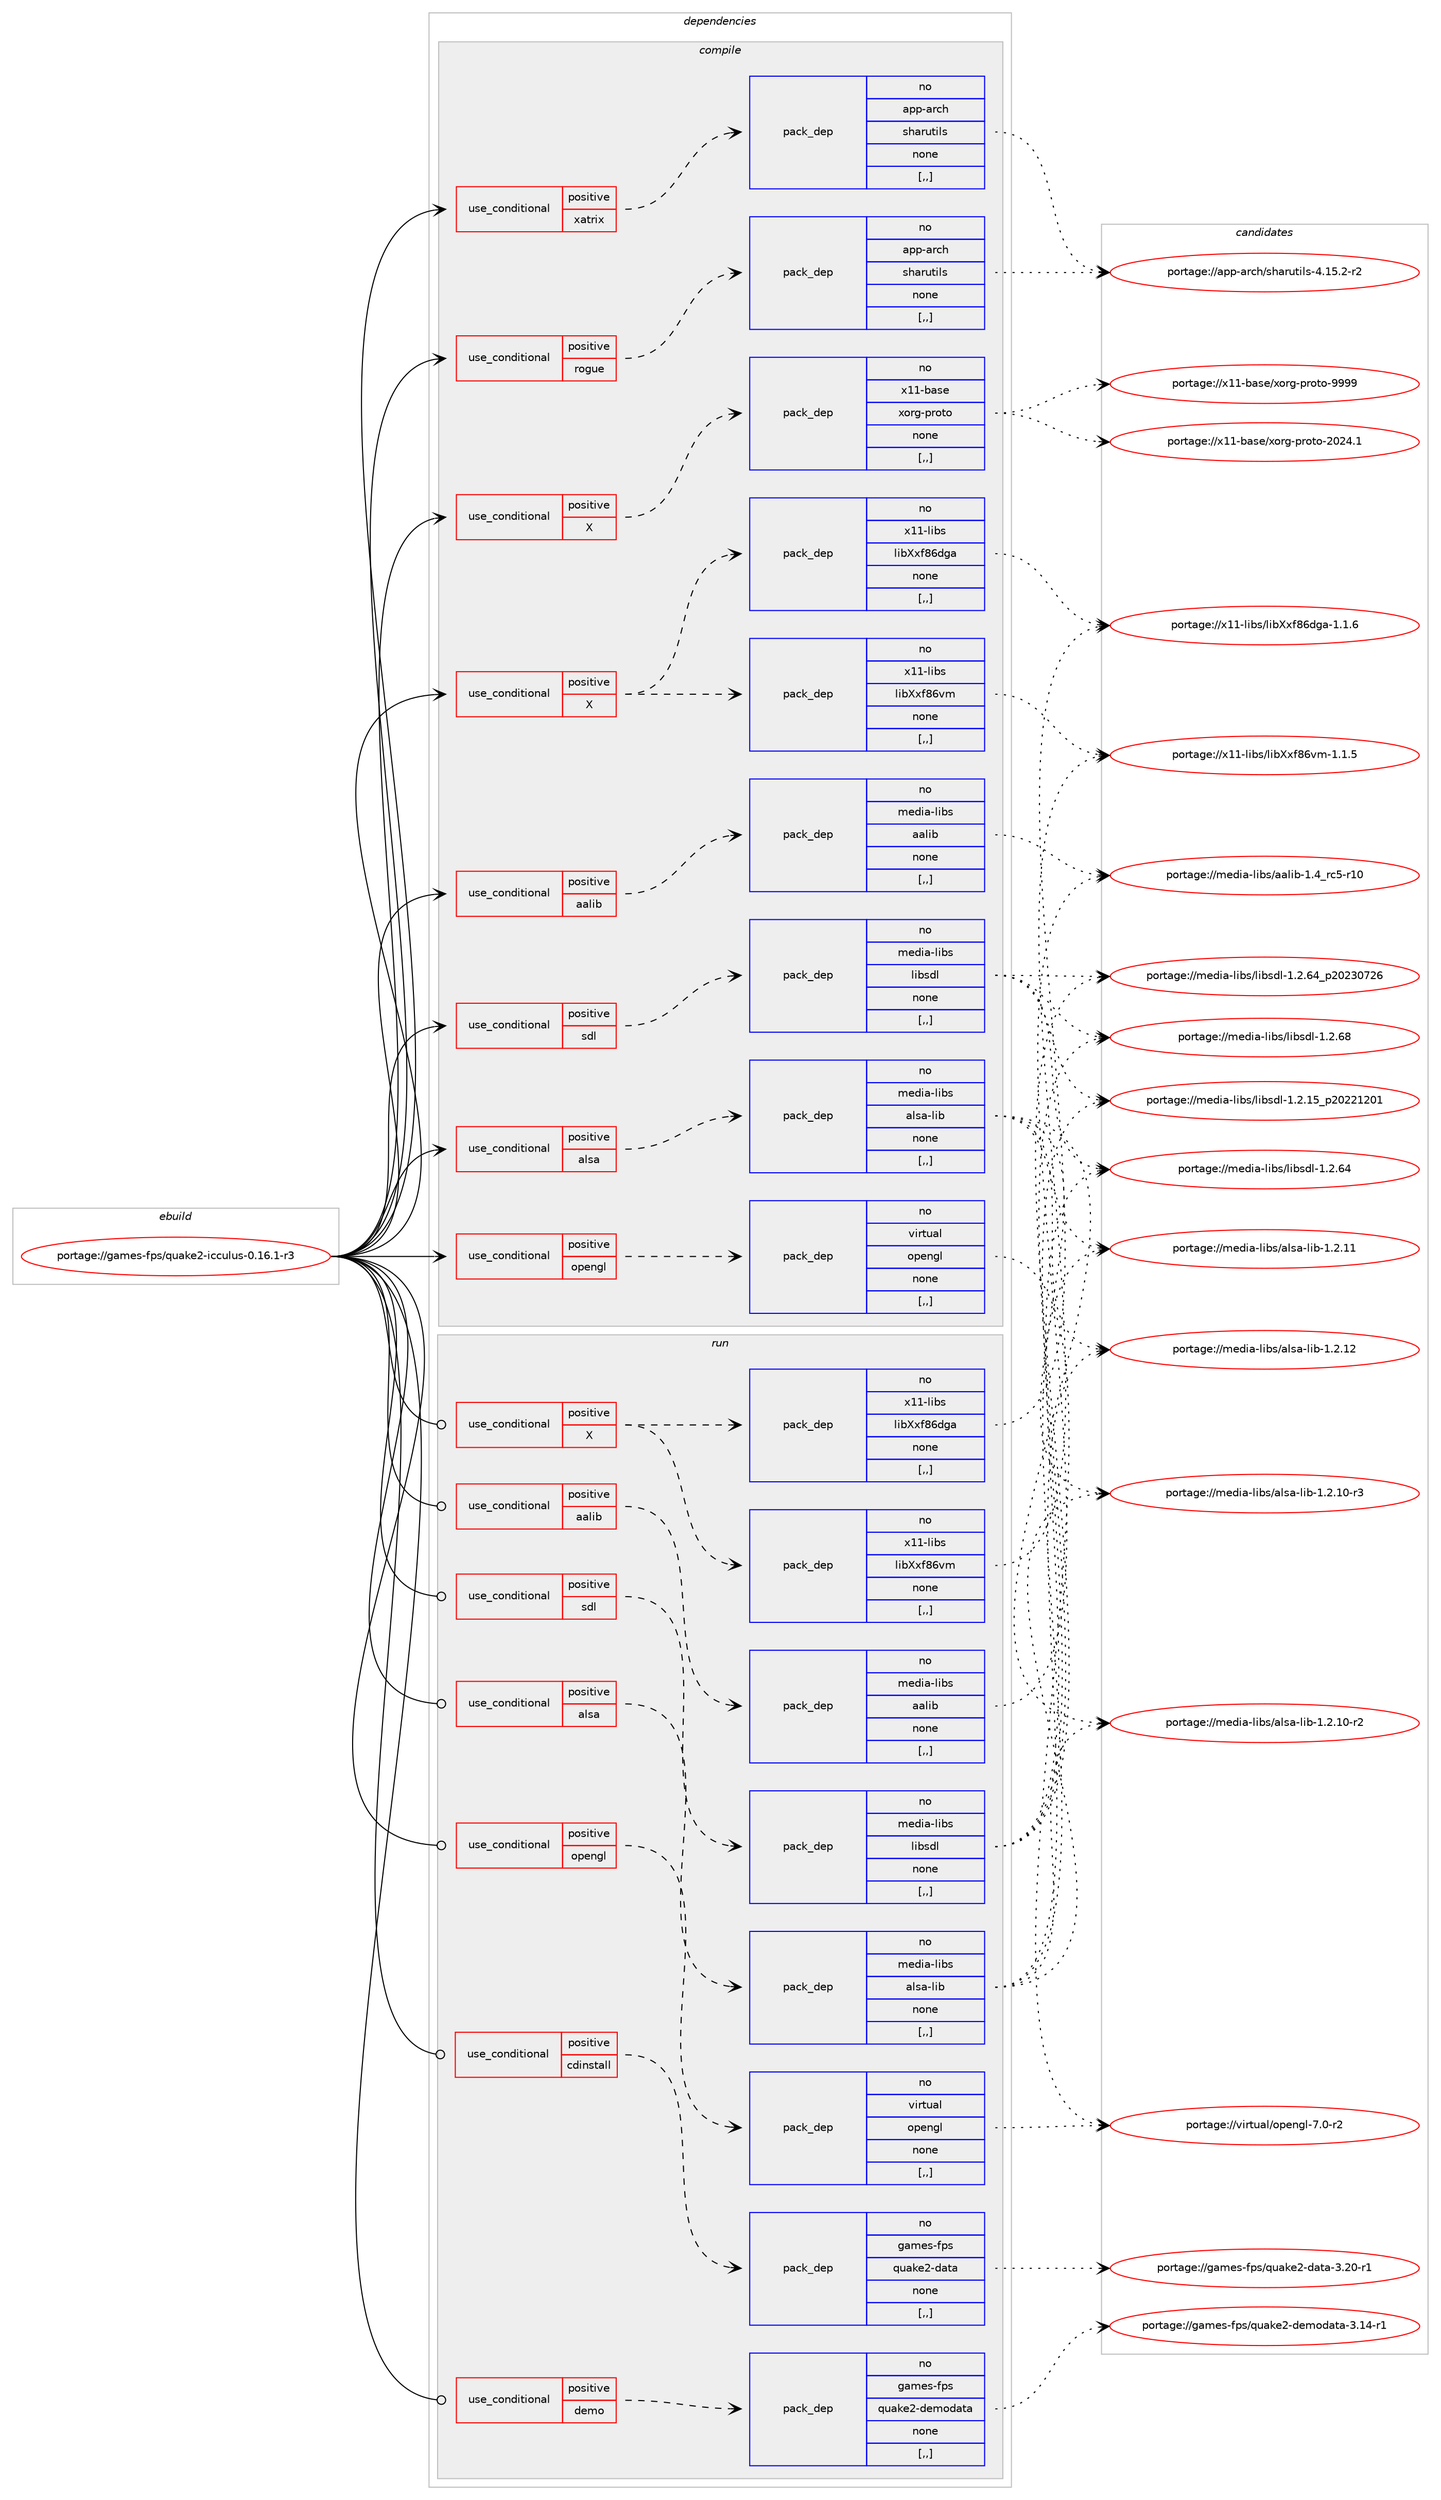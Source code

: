 digraph prolog {

# *************
# Graph options
# *************

newrank=true;
concentrate=true;
compound=true;
graph [rankdir=LR,fontname=Helvetica,fontsize=10,ranksep=1.5];#, ranksep=2.5, nodesep=0.2];
edge  [arrowhead=vee];
node  [fontname=Helvetica,fontsize=10];

# **********
# The ebuild
# **********

subgraph cluster_leftcol {
color=gray;
rank=same;
label=<<i>ebuild</i>>;
id [label="portage://games-fps/quake2-icculus-0.16.1-r3", color=red, width=4, href="../games-fps/quake2-icculus-0.16.1-r3.svg"];
}

# ****************
# The dependencies
# ****************

subgraph cluster_midcol {
color=gray;
label=<<i>dependencies</i>>;
subgraph cluster_compile {
fillcolor="#eeeeee";
style=filled;
label=<<i>compile</i>>;
subgraph cond62552 {
dependency225510 [label=<<TABLE BORDER="0" CELLBORDER="1" CELLSPACING="0" CELLPADDING="4"><TR><TD ROWSPAN="3" CELLPADDING="10">use_conditional</TD></TR><TR><TD>positive</TD></TR><TR><TD>X</TD></TR></TABLE>>, shape=none, color=red];
subgraph pack161475 {
dependency225511 [label=<<TABLE BORDER="0" CELLBORDER="1" CELLSPACING="0" CELLPADDING="4" WIDTH="220"><TR><TD ROWSPAN="6" CELLPADDING="30">pack_dep</TD></TR><TR><TD WIDTH="110">no</TD></TR><TR><TD>x11-base</TD></TR><TR><TD>xorg-proto</TD></TR><TR><TD>none</TD></TR><TR><TD>[,,]</TD></TR></TABLE>>, shape=none, color=blue];
}
dependency225510:e -> dependency225511:w [weight=20,style="dashed",arrowhead="vee"];
}
id:e -> dependency225510:w [weight=20,style="solid",arrowhead="vee"];
subgraph cond62553 {
dependency225512 [label=<<TABLE BORDER="0" CELLBORDER="1" CELLSPACING="0" CELLPADDING="4"><TR><TD ROWSPAN="3" CELLPADDING="10">use_conditional</TD></TR><TR><TD>positive</TD></TR><TR><TD>X</TD></TR></TABLE>>, shape=none, color=red];
subgraph pack161476 {
dependency225513 [label=<<TABLE BORDER="0" CELLBORDER="1" CELLSPACING="0" CELLPADDING="4" WIDTH="220"><TR><TD ROWSPAN="6" CELLPADDING="30">pack_dep</TD></TR><TR><TD WIDTH="110">no</TD></TR><TR><TD>x11-libs</TD></TR><TR><TD>libXxf86dga</TD></TR><TR><TD>none</TD></TR><TR><TD>[,,]</TD></TR></TABLE>>, shape=none, color=blue];
}
dependency225512:e -> dependency225513:w [weight=20,style="dashed",arrowhead="vee"];
subgraph pack161477 {
dependency225514 [label=<<TABLE BORDER="0" CELLBORDER="1" CELLSPACING="0" CELLPADDING="4" WIDTH="220"><TR><TD ROWSPAN="6" CELLPADDING="30">pack_dep</TD></TR><TR><TD WIDTH="110">no</TD></TR><TR><TD>x11-libs</TD></TR><TR><TD>libXxf86vm</TD></TR><TR><TD>none</TD></TR><TR><TD>[,,]</TD></TR></TABLE>>, shape=none, color=blue];
}
dependency225512:e -> dependency225514:w [weight=20,style="dashed",arrowhead="vee"];
}
id:e -> dependency225512:w [weight=20,style="solid",arrowhead="vee"];
subgraph cond62554 {
dependency225515 [label=<<TABLE BORDER="0" CELLBORDER="1" CELLSPACING="0" CELLPADDING="4"><TR><TD ROWSPAN="3" CELLPADDING="10">use_conditional</TD></TR><TR><TD>positive</TD></TR><TR><TD>aalib</TD></TR></TABLE>>, shape=none, color=red];
subgraph pack161478 {
dependency225516 [label=<<TABLE BORDER="0" CELLBORDER="1" CELLSPACING="0" CELLPADDING="4" WIDTH="220"><TR><TD ROWSPAN="6" CELLPADDING="30">pack_dep</TD></TR><TR><TD WIDTH="110">no</TD></TR><TR><TD>media-libs</TD></TR><TR><TD>aalib</TD></TR><TR><TD>none</TD></TR><TR><TD>[,,]</TD></TR></TABLE>>, shape=none, color=blue];
}
dependency225515:e -> dependency225516:w [weight=20,style="dashed",arrowhead="vee"];
}
id:e -> dependency225515:w [weight=20,style="solid",arrowhead="vee"];
subgraph cond62555 {
dependency225517 [label=<<TABLE BORDER="0" CELLBORDER="1" CELLSPACING="0" CELLPADDING="4"><TR><TD ROWSPAN="3" CELLPADDING="10">use_conditional</TD></TR><TR><TD>positive</TD></TR><TR><TD>alsa</TD></TR></TABLE>>, shape=none, color=red];
subgraph pack161479 {
dependency225518 [label=<<TABLE BORDER="0" CELLBORDER="1" CELLSPACING="0" CELLPADDING="4" WIDTH="220"><TR><TD ROWSPAN="6" CELLPADDING="30">pack_dep</TD></TR><TR><TD WIDTH="110">no</TD></TR><TR><TD>media-libs</TD></TR><TR><TD>alsa-lib</TD></TR><TR><TD>none</TD></TR><TR><TD>[,,]</TD></TR></TABLE>>, shape=none, color=blue];
}
dependency225517:e -> dependency225518:w [weight=20,style="dashed",arrowhead="vee"];
}
id:e -> dependency225517:w [weight=20,style="solid",arrowhead="vee"];
subgraph cond62556 {
dependency225519 [label=<<TABLE BORDER="0" CELLBORDER="1" CELLSPACING="0" CELLPADDING="4"><TR><TD ROWSPAN="3" CELLPADDING="10">use_conditional</TD></TR><TR><TD>positive</TD></TR><TR><TD>opengl</TD></TR></TABLE>>, shape=none, color=red];
subgraph pack161480 {
dependency225520 [label=<<TABLE BORDER="0" CELLBORDER="1" CELLSPACING="0" CELLPADDING="4" WIDTH="220"><TR><TD ROWSPAN="6" CELLPADDING="30">pack_dep</TD></TR><TR><TD WIDTH="110">no</TD></TR><TR><TD>virtual</TD></TR><TR><TD>opengl</TD></TR><TR><TD>none</TD></TR><TR><TD>[,,]</TD></TR></TABLE>>, shape=none, color=blue];
}
dependency225519:e -> dependency225520:w [weight=20,style="dashed",arrowhead="vee"];
}
id:e -> dependency225519:w [weight=20,style="solid",arrowhead="vee"];
subgraph cond62557 {
dependency225521 [label=<<TABLE BORDER="0" CELLBORDER="1" CELLSPACING="0" CELLPADDING="4"><TR><TD ROWSPAN="3" CELLPADDING="10">use_conditional</TD></TR><TR><TD>positive</TD></TR><TR><TD>rogue</TD></TR></TABLE>>, shape=none, color=red];
subgraph pack161481 {
dependency225522 [label=<<TABLE BORDER="0" CELLBORDER="1" CELLSPACING="0" CELLPADDING="4" WIDTH="220"><TR><TD ROWSPAN="6" CELLPADDING="30">pack_dep</TD></TR><TR><TD WIDTH="110">no</TD></TR><TR><TD>app-arch</TD></TR><TR><TD>sharutils</TD></TR><TR><TD>none</TD></TR><TR><TD>[,,]</TD></TR></TABLE>>, shape=none, color=blue];
}
dependency225521:e -> dependency225522:w [weight=20,style="dashed",arrowhead="vee"];
}
id:e -> dependency225521:w [weight=20,style="solid",arrowhead="vee"];
subgraph cond62558 {
dependency225523 [label=<<TABLE BORDER="0" CELLBORDER="1" CELLSPACING="0" CELLPADDING="4"><TR><TD ROWSPAN="3" CELLPADDING="10">use_conditional</TD></TR><TR><TD>positive</TD></TR><TR><TD>sdl</TD></TR></TABLE>>, shape=none, color=red];
subgraph pack161482 {
dependency225524 [label=<<TABLE BORDER="0" CELLBORDER="1" CELLSPACING="0" CELLPADDING="4" WIDTH="220"><TR><TD ROWSPAN="6" CELLPADDING="30">pack_dep</TD></TR><TR><TD WIDTH="110">no</TD></TR><TR><TD>media-libs</TD></TR><TR><TD>libsdl</TD></TR><TR><TD>none</TD></TR><TR><TD>[,,]</TD></TR></TABLE>>, shape=none, color=blue];
}
dependency225523:e -> dependency225524:w [weight=20,style="dashed",arrowhead="vee"];
}
id:e -> dependency225523:w [weight=20,style="solid",arrowhead="vee"];
subgraph cond62559 {
dependency225525 [label=<<TABLE BORDER="0" CELLBORDER="1" CELLSPACING="0" CELLPADDING="4"><TR><TD ROWSPAN="3" CELLPADDING="10">use_conditional</TD></TR><TR><TD>positive</TD></TR><TR><TD>xatrix</TD></TR></TABLE>>, shape=none, color=red];
subgraph pack161483 {
dependency225526 [label=<<TABLE BORDER="0" CELLBORDER="1" CELLSPACING="0" CELLPADDING="4" WIDTH="220"><TR><TD ROWSPAN="6" CELLPADDING="30">pack_dep</TD></TR><TR><TD WIDTH="110">no</TD></TR><TR><TD>app-arch</TD></TR><TR><TD>sharutils</TD></TR><TR><TD>none</TD></TR><TR><TD>[,,]</TD></TR></TABLE>>, shape=none, color=blue];
}
dependency225525:e -> dependency225526:w [weight=20,style="dashed",arrowhead="vee"];
}
id:e -> dependency225525:w [weight=20,style="solid",arrowhead="vee"];
}
subgraph cluster_compileandrun {
fillcolor="#eeeeee";
style=filled;
label=<<i>compile and run</i>>;
}
subgraph cluster_run {
fillcolor="#eeeeee";
style=filled;
label=<<i>run</i>>;
subgraph cond62560 {
dependency225527 [label=<<TABLE BORDER="0" CELLBORDER="1" CELLSPACING="0" CELLPADDING="4"><TR><TD ROWSPAN="3" CELLPADDING="10">use_conditional</TD></TR><TR><TD>positive</TD></TR><TR><TD>X</TD></TR></TABLE>>, shape=none, color=red];
subgraph pack161484 {
dependency225528 [label=<<TABLE BORDER="0" CELLBORDER="1" CELLSPACING="0" CELLPADDING="4" WIDTH="220"><TR><TD ROWSPAN="6" CELLPADDING="30">pack_dep</TD></TR><TR><TD WIDTH="110">no</TD></TR><TR><TD>x11-libs</TD></TR><TR><TD>libXxf86dga</TD></TR><TR><TD>none</TD></TR><TR><TD>[,,]</TD></TR></TABLE>>, shape=none, color=blue];
}
dependency225527:e -> dependency225528:w [weight=20,style="dashed",arrowhead="vee"];
subgraph pack161485 {
dependency225529 [label=<<TABLE BORDER="0" CELLBORDER="1" CELLSPACING="0" CELLPADDING="4" WIDTH="220"><TR><TD ROWSPAN="6" CELLPADDING="30">pack_dep</TD></TR><TR><TD WIDTH="110">no</TD></TR><TR><TD>x11-libs</TD></TR><TR><TD>libXxf86vm</TD></TR><TR><TD>none</TD></TR><TR><TD>[,,]</TD></TR></TABLE>>, shape=none, color=blue];
}
dependency225527:e -> dependency225529:w [weight=20,style="dashed",arrowhead="vee"];
}
id:e -> dependency225527:w [weight=20,style="solid",arrowhead="odot"];
subgraph cond62561 {
dependency225530 [label=<<TABLE BORDER="0" CELLBORDER="1" CELLSPACING="0" CELLPADDING="4"><TR><TD ROWSPAN="3" CELLPADDING="10">use_conditional</TD></TR><TR><TD>positive</TD></TR><TR><TD>aalib</TD></TR></TABLE>>, shape=none, color=red];
subgraph pack161486 {
dependency225531 [label=<<TABLE BORDER="0" CELLBORDER="1" CELLSPACING="0" CELLPADDING="4" WIDTH="220"><TR><TD ROWSPAN="6" CELLPADDING="30">pack_dep</TD></TR><TR><TD WIDTH="110">no</TD></TR><TR><TD>media-libs</TD></TR><TR><TD>aalib</TD></TR><TR><TD>none</TD></TR><TR><TD>[,,]</TD></TR></TABLE>>, shape=none, color=blue];
}
dependency225530:e -> dependency225531:w [weight=20,style="dashed",arrowhead="vee"];
}
id:e -> dependency225530:w [weight=20,style="solid",arrowhead="odot"];
subgraph cond62562 {
dependency225532 [label=<<TABLE BORDER="0" CELLBORDER="1" CELLSPACING="0" CELLPADDING="4"><TR><TD ROWSPAN="3" CELLPADDING="10">use_conditional</TD></TR><TR><TD>positive</TD></TR><TR><TD>alsa</TD></TR></TABLE>>, shape=none, color=red];
subgraph pack161487 {
dependency225533 [label=<<TABLE BORDER="0" CELLBORDER="1" CELLSPACING="0" CELLPADDING="4" WIDTH="220"><TR><TD ROWSPAN="6" CELLPADDING="30">pack_dep</TD></TR><TR><TD WIDTH="110">no</TD></TR><TR><TD>media-libs</TD></TR><TR><TD>alsa-lib</TD></TR><TR><TD>none</TD></TR><TR><TD>[,,]</TD></TR></TABLE>>, shape=none, color=blue];
}
dependency225532:e -> dependency225533:w [weight=20,style="dashed",arrowhead="vee"];
}
id:e -> dependency225532:w [weight=20,style="solid",arrowhead="odot"];
subgraph cond62563 {
dependency225534 [label=<<TABLE BORDER="0" CELLBORDER="1" CELLSPACING="0" CELLPADDING="4"><TR><TD ROWSPAN="3" CELLPADDING="10">use_conditional</TD></TR><TR><TD>positive</TD></TR><TR><TD>cdinstall</TD></TR></TABLE>>, shape=none, color=red];
subgraph pack161488 {
dependency225535 [label=<<TABLE BORDER="0" CELLBORDER="1" CELLSPACING="0" CELLPADDING="4" WIDTH="220"><TR><TD ROWSPAN="6" CELLPADDING="30">pack_dep</TD></TR><TR><TD WIDTH="110">no</TD></TR><TR><TD>games-fps</TD></TR><TR><TD>quake2-data</TD></TR><TR><TD>none</TD></TR><TR><TD>[,,]</TD></TR></TABLE>>, shape=none, color=blue];
}
dependency225534:e -> dependency225535:w [weight=20,style="dashed",arrowhead="vee"];
}
id:e -> dependency225534:w [weight=20,style="solid",arrowhead="odot"];
subgraph cond62564 {
dependency225536 [label=<<TABLE BORDER="0" CELLBORDER="1" CELLSPACING="0" CELLPADDING="4"><TR><TD ROWSPAN="3" CELLPADDING="10">use_conditional</TD></TR><TR><TD>positive</TD></TR><TR><TD>demo</TD></TR></TABLE>>, shape=none, color=red];
subgraph pack161489 {
dependency225537 [label=<<TABLE BORDER="0" CELLBORDER="1" CELLSPACING="0" CELLPADDING="4" WIDTH="220"><TR><TD ROWSPAN="6" CELLPADDING="30">pack_dep</TD></TR><TR><TD WIDTH="110">no</TD></TR><TR><TD>games-fps</TD></TR><TR><TD>quake2-demodata</TD></TR><TR><TD>none</TD></TR><TR><TD>[,,]</TD></TR></TABLE>>, shape=none, color=blue];
}
dependency225536:e -> dependency225537:w [weight=20,style="dashed",arrowhead="vee"];
}
id:e -> dependency225536:w [weight=20,style="solid",arrowhead="odot"];
subgraph cond62565 {
dependency225538 [label=<<TABLE BORDER="0" CELLBORDER="1" CELLSPACING="0" CELLPADDING="4"><TR><TD ROWSPAN="3" CELLPADDING="10">use_conditional</TD></TR><TR><TD>positive</TD></TR><TR><TD>opengl</TD></TR></TABLE>>, shape=none, color=red];
subgraph pack161490 {
dependency225539 [label=<<TABLE BORDER="0" CELLBORDER="1" CELLSPACING="0" CELLPADDING="4" WIDTH="220"><TR><TD ROWSPAN="6" CELLPADDING="30">pack_dep</TD></TR><TR><TD WIDTH="110">no</TD></TR><TR><TD>virtual</TD></TR><TR><TD>opengl</TD></TR><TR><TD>none</TD></TR><TR><TD>[,,]</TD></TR></TABLE>>, shape=none, color=blue];
}
dependency225538:e -> dependency225539:w [weight=20,style="dashed",arrowhead="vee"];
}
id:e -> dependency225538:w [weight=20,style="solid",arrowhead="odot"];
subgraph cond62566 {
dependency225540 [label=<<TABLE BORDER="0" CELLBORDER="1" CELLSPACING="0" CELLPADDING="4"><TR><TD ROWSPAN="3" CELLPADDING="10">use_conditional</TD></TR><TR><TD>positive</TD></TR><TR><TD>sdl</TD></TR></TABLE>>, shape=none, color=red];
subgraph pack161491 {
dependency225541 [label=<<TABLE BORDER="0" CELLBORDER="1" CELLSPACING="0" CELLPADDING="4" WIDTH="220"><TR><TD ROWSPAN="6" CELLPADDING="30">pack_dep</TD></TR><TR><TD WIDTH="110">no</TD></TR><TR><TD>media-libs</TD></TR><TR><TD>libsdl</TD></TR><TR><TD>none</TD></TR><TR><TD>[,,]</TD></TR></TABLE>>, shape=none, color=blue];
}
dependency225540:e -> dependency225541:w [weight=20,style="dashed",arrowhead="vee"];
}
id:e -> dependency225540:w [weight=20,style="solid",arrowhead="odot"];
}
}

# **************
# The candidates
# **************

subgraph cluster_choices {
rank=same;
color=gray;
label=<<i>candidates</i>>;

subgraph choice161475 {
color=black;
nodesep=1;
choice1204949459897115101471201111141034511211411111611145504850524649 [label="portage://x11-base/xorg-proto-2024.1", color=red, width=4,href="../x11-base/xorg-proto-2024.1.svg"];
choice120494945989711510147120111114103451121141111161114557575757 [label="portage://x11-base/xorg-proto-9999", color=red, width=4,href="../x11-base/xorg-proto-9999.svg"];
dependency225511:e -> choice1204949459897115101471201111141034511211411111611145504850524649:w [style=dotted,weight="100"];
dependency225511:e -> choice120494945989711510147120111114103451121141111161114557575757:w [style=dotted,weight="100"];
}
subgraph choice161476 {
color=black;
nodesep=1;
choice12049494510810598115471081059888120102565410010397454946494654 [label="portage://x11-libs/libXxf86dga-1.1.6", color=red, width=4,href="../x11-libs/libXxf86dga-1.1.6.svg"];
dependency225513:e -> choice12049494510810598115471081059888120102565410010397454946494654:w [style=dotted,weight="100"];
}
subgraph choice161477 {
color=black;
nodesep=1;
choice120494945108105981154710810598881201025654118109454946494653 [label="portage://x11-libs/libXxf86vm-1.1.5", color=red, width=4,href="../x11-libs/libXxf86vm-1.1.5.svg"];
dependency225514:e -> choice120494945108105981154710810598881201025654118109454946494653:w [style=dotted,weight="100"];
}
subgraph choice161478 {
color=black;
nodesep=1;
choice1091011001059745108105981154797971081059845494652951149953451144948 [label="portage://media-libs/aalib-1.4_rc5-r10", color=red, width=4,href="../media-libs/aalib-1.4_rc5-r10.svg"];
dependency225516:e -> choice1091011001059745108105981154797971081059845494652951149953451144948:w [style=dotted,weight="100"];
}
subgraph choice161479 {
color=black;
nodesep=1;
choice1091011001059745108105981154797108115974510810598454946504649484511450 [label="portage://media-libs/alsa-lib-1.2.10-r2", color=red, width=4,href="../media-libs/alsa-lib-1.2.10-r2.svg"];
choice1091011001059745108105981154797108115974510810598454946504649484511451 [label="portage://media-libs/alsa-lib-1.2.10-r3", color=red, width=4,href="../media-libs/alsa-lib-1.2.10-r3.svg"];
choice109101100105974510810598115479710811597451081059845494650464949 [label="portage://media-libs/alsa-lib-1.2.11", color=red, width=4,href="../media-libs/alsa-lib-1.2.11.svg"];
choice109101100105974510810598115479710811597451081059845494650464950 [label="portage://media-libs/alsa-lib-1.2.12", color=red, width=4,href="../media-libs/alsa-lib-1.2.12.svg"];
dependency225518:e -> choice1091011001059745108105981154797108115974510810598454946504649484511450:w [style=dotted,weight="100"];
dependency225518:e -> choice1091011001059745108105981154797108115974510810598454946504649484511451:w [style=dotted,weight="100"];
dependency225518:e -> choice109101100105974510810598115479710811597451081059845494650464949:w [style=dotted,weight="100"];
dependency225518:e -> choice109101100105974510810598115479710811597451081059845494650464950:w [style=dotted,weight="100"];
}
subgraph choice161480 {
color=black;
nodesep=1;
choice1181051141161179710847111112101110103108455546484511450 [label="portage://virtual/opengl-7.0-r2", color=red, width=4,href="../virtual/opengl-7.0-r2.svg"];
dependency225520:e -> choice1181051141161179710847111112101110103108455546484511450:w [style=dotted,weight="100"];
}
subgraph choice161481 {
color=black;
nodesep=1;
choice971121124597114991044711510497114117116105108115455246495346504511450 [label="portage://app-arch/sharutils-4.15.2-r2", color=red, width=4,href="../app-arch/sharutils-4.15.2-r2.svg"];
dependency225522:e -> choice971121124597114991044711510497114117116105108115455246495346504511450:w [style=dotted,weight="100"];
}
subgraph choice161482 {
color=black;
nodesep=1;
choice109101100105974510810598115471081059811510010845494650464953951125048505049504849 [label="portage://media-libs/libsdl-1.2.15_p20221201", color=red, width=4,href="../media-libs/libsdl-1.2.15_p20221201.svg"];
choice109101100105974510810598115471081059811510010845494650465452 [label="portage://media-libs/libsdl-1.2.64", color=red, width=4,href="../media-libs/libsdl-1.2.64.svg"];
choice109101100105974510810598115471081059811510010845494650465452951125048505148555054 [label="portage://media-libs/libsdl-1.2.64_p20230726", color=red, width=4,href="../media-libs/libsdl-1.2.64_p20230726.svg"];
choice109101100105974510810598115471081059811510010845494650465456 [label="portage://media-libs/libsdl-1.2.68", color=red, width=4,href="../media-libs/libsdl-1.2.68.svg"];
dependency225524:e -> choice109101100105974510810598115471081059811510010845494650464953951125048505049504849:w [style=dotted,weight="100"];
dependency225524:e -> choice109101100105974510810598115471081059811510010845494650465452:w [style=dotted,weight="100"];
dependency225524:e -> choice109101100105974510810598115471081059811510010845494650465452951125048505148555054:w [style=dotted,weight="100"];
dependency225524:e -> choice109101100105974510810598115471081059811510010845494650465456:w [style=dotted,weight="100"];
}
subgraph choice161483 {
color=black;
nodesep=1;
choice971121124597114991044711510497114117116105108115455246495346504511450 [label="portage://app-arch/sharutils-4.15.2-r2", color=red, width=4,href="../app-arch/sharutils-4.15.2-r2.svg"];
dependency225526:e -> choice971121124597114991044711510497114117116105108115455246495346504511450:w [style=dotted,weight="100"];
}
subgraph choice161484 {
color=black;
nodesep=1;
choice12049494510810598115471081059888120102565410010397454946494654 [label="portage://x11-libs/libXxf86dga-1.1.6", color=red, width=4,href="../x11-libs/libXxf86dga-1.1.6.svg"];
dependency225528:e -> choice12049494510810598115471081059888120102565410010397454946494654:w [style=dotted,weight="100"];
}
subgraph choice161485 {
color=black;
nodesep=1;
choice120494945108105981154710810598881201025654118109454946494653 [label="portage://x11-libs/libXxf86vm-1.1.5", color=red, width=4,href="../x11-libs/libXxf86vm-1.1.5.svg"];
dependency225529:e -> choice120494945108105981154710810598881201025654118109454946494653:w [style=dotted,weight="100"];
}
subgraph choice161486 {
color=black;
nodesep=1;
choice1091011001059745108105981154797971081059845494652951149953451144948 [label="portage://media-libs/aalib-1.4_rc5-r10", color=red, width=4,href="../media-libs/aalib-1.4_rc5-r10.svg"];
dependency225531:e -> choice1091011001059745108105981154797971081059845494652951149953451144948:w [style=dotted,weight="100"];
}
subgraph choice161487 {
color=black;
nodesep=1;
choice1091011001059745108105981154797108115974510810598454946504649484511450 [label="portage://media-libs/alsa-lib-1.2.10-r2", color=red, width=4,href="../media-libs/alsa-lib-1.2.10-r2.svg"];
choice1091011001059745108105981154797108115974510810598454946504649484511451 [label="portage://media-libs/alsa-lib-1.2.10-r3", color=red, width=4,href="../media-libs/alsa-lib-1.2.10-r3.svg"];
choice109101100105974510810598115479710811597451081059845494650464949 [label="portage://media-libs/alsa-lib-1.2.11", color=red, width=4,href="../media-libs/alsa-lib-1.2.11.svg"];
choice109101100105974510810598115479710811597451081059845494650464950 [label="portage://media-libs/alsa-lib-1.2.12", color=red, width=4,href="../media-libs/alsa-lib-1.2.12.svg"];
dependency225533:e -> choice1091011001059745108105981154797108115974510810598454946504649484511450:w [style=dotted,weight="100"];
dependency225533:e -> choice1091011001059745108105981154797108115974510810598454946504649484511451:w [style=dotted,weight="100"];
dependency225533:e -> choice109101100105974510810598115479710811597451081059845494650464949:w [style=dotted,weight="100"];
dependency225533:e -> choice109101100105974510810598115479710811597451081059845494650464950:w [style=dotted,weight="100"];
}
subgraph choice161488 {
color=black;
nodesep=1;
choice103971091011154510211211547113117971071015045100971169745514650484511449 [label="portage://games-fps/quake2-data-3.20-r1", color=red, width=4,href="../games-fps/quake2-data-3.20-r1.svg"];
dependency225535:e -> choice103971091011154510211211547113117971071015045100971169745514650484511449:w [style=dotted,weight="100"];
}
subgraph choice161489 {
color=black;
nodesep=1;
choice103971091011154510211211547113117971071015045100101109111100971169745514649524511449 [label="portage://games-fps/quake2-demodata-3.14-r1", color=red, width=4,href="../games-fps/quake2-demodata-3.14-r1.svg"];
dependency225537:e -> choice103971091011154510211211547113117971071015045100101109111100971169745514649524511449:w [style=dotted,weight="100"];
}
subgraph choice161490 {
color=black;
nodesep=1;
choice1181051141161179710847111112101110103108455546484511450 [label="portage://virtual/opengl-7.0-r2", color=red, width=4,href="../virtual/opengl-7.0-r2.svg"];
dependency225539:e -> choice1181051141161179710847111112101110103108455546484511450:w [style=dotted,weight="100"];
}
subgraph choice161491 {
color=black;
nodesep=1;
choice109101100105974510810598115471081059811510010845494650464953951125048505049504849 [label="portage://media-libs/libsdl-1.2.15_p20221201", color=red, width=4,href="../media-libs/libsdl-1.2.15_p20221201.svg"];
choice109101100105974510810598115471081059811510010845494650465452 [label="portage://media-libs/libsdl-1.2.64", color=red, width=4,href="../media-libs/libsdl-1.2.64.svg"];
choice109101100105974510810598115471081059811510010845494650465452951125048505148555054 [label="portage://media-libs/libsdl-1.2.64_p20230726", color=red, width=4,href="../media-libs/libsdl-1.2.64_p20230726.svg"];
choice109101100105974510810598115471081059811510010845494650465456 [label="portage://media-libs/libsdl-1.2.68", color=red, width=4,href="../media-libs/libsdl-1.2.68.svg"];
dependency225541:e -> choice109101100105974510810598115471081059811510010845494650464953951125048505049504849:w [style=dotted,weight="100"];
dependency225541:e -> choice109101100105974510810598115471081059811510010845494650465452:w [style=dotted,weight="100"];
dependency225541:e -> choice109101100105974510810598115471081059811510010845494650465452951125048505148555054:w [style=dotted,weight="100"];
dependency225541:e -> choice109101100105974510810598115471081059811510010845494650465456:w [style=dotted,weight="100"];
}
}

}
